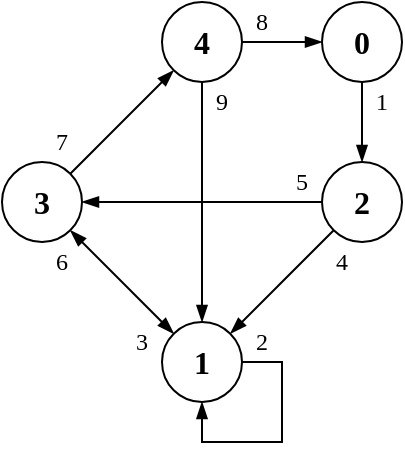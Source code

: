 <mxfile version="24.1.0" type="device">
  <diagram name="Страница — 1" id="YImroyyQGoQEcw-YtqCQ">
    <mxGraphModel dx="478" dy="260" grid="0" gridSize="10" guides="1" tooltips="1" connect="1" arrows="1" fold="1" page="1" pageScale="1" pageWidth="827" pageHeight="1169" math="0" shadow="0">
      <root>
        <mxCell id="0" />
        <mxCell id="1" parent="0" />
        <mxCell id="bkq48rS33NFkvsWlMVkS-1" value="&lt;font size=&quot;1&quot; face=&quot;Verdana&quot;&gt;&lt;b style=&quot;font-size: 16px;&quot;&gt;0&lt;/b&gt;&lt;/font&gt;" style="ellipse;whiteSpace=wrap;html=1;" parent="1" vertex="1">
          <mxGeometry x="320" y="200" width="40" height="40" as="geometry" />
        </mxCell>
        <mxCell id="bkq48rS33NFkvsWlMVkS-2" value="&lt;font size=&quot;1&quot; face=&quot;Verdana&quot;&gt;&lt;b style=&quot;font-size: 16px;&quot;&gt;2&lt;/b&gt;&lt;/font&gt;" style="ellipse;whiteSpace=wrap;html=1;" parent="1" vertex="1">
          <mxGeometry x="320" y="280" width="40" height="40" as="geometry" />
        </mxCell>
        <mxCell id="bkq48rS33NFkvsWlMVkS-3" value="&lt;font size=&quot;1&quot; face=&quot;Verdana&quot;&gt;&lt;b style=&quot;font-size: 16px;&quot;&gt;1&lt;/b&gt;&lt;/font&gt;" style="ellipse;whiteSpace=wrap;html=1;" parent="1" vertex="1">
          <mxGeometry x="240" y="360" width="40" height="40" as="geometry" />
        </mxCell>
        <mxCell id="bkq48rS33NFkvsWlMVkS-4" value="&lt;font size=&quot;1&quot; face=&quot;Verdana&quot;&gt;&lt;b style=&quot;font-size: 16px;&quot;&gt;3&lt;/b&gt;&lt;/font&gt;" style="ellipse;whiteSpace=wrap;html=1;" parent="1" vertex="1">
          <mxGeometry x="160" y="280" width="40" height="40" as="geometry" />
        </mxCell>
        <mxCell id="bkq48rS33NFkvsWlMVkS-5" value="&lt;font size=&quot;1&quot; face=&quot;Verdana&quot;&gt;&lt;b style=&quot;font-size: 16px;&quot;&gt;4&lt;/b&gt;&lt;/font&gt;" style="ellipse;whiteSpace=wrap;html=1;" parent="1" vertex="1">
          <mxGeometry x="240" y="200" width="40" height="40" as="geometry" />
        </mxCell>
        <mxCell id="bkq48rS33NFkvsWlMVkS-6" value="" style="endArrow=blockThin;html=1;rounded=0;exitX=0.5;exitY=1;exitDx=0;exitDy=0;entryX=0.5;entryY=0;entryDx=0;entryDy=0;endFill=1;" parent="1" source="bkq48rS33NFkvsWlMVkS-1" target="bkq48rS33NFkvsWlMVkS-2" edge="1">
          <mxGeometry width="50" height="50" relative="1" as="geometry">
            <mxPoint x="390" y="280" as="sourcePoint" />
            <mxPoint x="440" y="230" as="targetPoint" />
          </mxGeometry>
        </mxCell>
        <mxCell id="bkq48rS33NFkvsWlMVkS-7" value="" style="endArrow=blockThin;html=1;rounded=0;exitX=0;exitY=1;exitDx=0;exitDy=0;endFill=1;entryX=1;entryY=0;entryDx=0;entryDy=0;" parent="1" source="bkq48rS33NFkvsWlMVkS-2" target="bkq48rS33NFkvsWlMVkS-3" edge="1">
          <mxGeometry width="50" height="50" relative="1" as="geometry">
            <mxPoint x="349" y="248" as="sourcePoint" />
            <mxPoint x="280" y="330" as="targetPoint" />
          </mxGeometry>
        </mxCell>
        <mxCell id="bkq48rS33NFkvsWlMVkS-8" value="" style="endArrow=blockThin;html=1;rounded=0;endFill=1;exitX=0;exitY=0;exitDx=0;exitDy=0;entryX=1;entryY=1;entryDx=0;entryDy=0;startArrow=blockThin;startFill=1;" parent="1" source="bkq48rS33NFkvsWlMVkS-3" target="bkq48rS33NFkvsWlMVkS-4" edge="1">
          <mxGeometry width="50" height="50" relative="1" as="geometry">
            <mxPoint x="280" y="350" as="sourcePoint" />
            <mxPoint x="220" y="320" as="targetPoint" />
          </mxGeometry>
        </mxCell>
        <mxCell id="bkq48rS33NFkvsWlMVkS-9" value="" style="endArrow=blockThin;html=1;rounded=0;entryX=0;entryY=1;entryDx=0;entryDy=0;endFill=1;exitX=1;exitY=0;exitDx=0;exitDy=0;" parent="1" source="bkq48rS33NFkvsWlMVkS-4" target="bkq48rS33NFkvsWlMVkS-5" edge="1">
          <mxGeometry width="50" height="50" relative="1" as="geometry">
            <mxPoint x="259" y="325" as="sourcePoint" />
            <mxPoint x="170" y="270" as="targetPoint" />
          </mxGeometry>
        </mxCell>
        <mxCell id="bkq48rS33NFkvsWlMVkS-10" value="" style="endArrow=blockThin;html=1;rounded=0;entryX=0;entryY=0.5;entryDx=0;entryDy=0;endFill=1;exitX=1;exitY=0.5;exitDx=0;exitDy=0;" parent="1" source="bkq48rS33NFkvsWlMVkS-5" target="bkq48rS33NFkvsWlMVkS-1" edge="1">
          <mxGeometry width="50" height="50" relative="1" as="geometry">
            <mxPoint x="260" y="331" as="sourcePoint" />
            <mxPoint x="294" y="248" as="targetPoint" />
          </mxGeometry>
        </mxCell>
        <mxCell id="bkq48rS33NFkvsWlMVkS-11" value="" style="endArrow=blockThin;html=1;rounded=0;exitX=0;exitY=0.5;exitDx=0;exitDy=0;entryX=1;entryY=0.5;entryDx=0;entryDy=0;endFill=1;" parent="1" source="bkq48rS33NFkvsWlMVkS-2" target="bkq48rS33NFkvsWlMVkS-4" edge="1">
          <mxGeometry width="50" height="50" relative="1" as="geometry">
            <mxPoint x="230" y="320" as="sourcePoint" />
            <mxPoint x="250" y="280" as="targetPoint" />
          </mxGeometry>
        </mxCell>
        <mxCell id="bkq48rS33NFkvsWlMVkS-12" value="" style="endArrow=blockThin;html=1;rounded=0;exitX=0.5;exitY=1;exitDx=0;exitDy=0;entryX=0.5;entryY=0;entryDx=0;entryDy=0;endFill=1;" parent="1" source="bkq48rS33NFkvsWlMVkS-5" target="bkq48rS33NFkvsWlMVkS-3" edge="1">
          <mxGeometry width="50" height="50" relative="1" as="geometry">
            <mxPoint x="290" y="270" as="sourcePoint" />
            <mxPoint x="170" y="270" as="targetPoint" />
          </mxGeometry>
        </mxCell>
        <mxCell id="bkq48rS33NFkvsWlMVkS-13" value="" style="endArrow=blockThin;html=1;rounded=0;exitX=1;exitY=0.5;exitDx=0;exitDy=0;endFill=1;comic=0;curved=0;entryX=0.5;entryY=1;entryDx=0;entryDy=0;" parent="1" source="bkq48rS33NFkvsWlMVkS-3" target="bkq48rS33NFkvsWlMVkS-3" edge="1">
          <mxGeometry width="50" height="50" relative="1" as="geometry">
            <mxPoint x="300" y="440" as="sourcePoint" />
            <mxPoint x="230" y="410" as="targetPoint" />
            <Array as="points">
              <mxPoint x="300" y="380" />
              <mxPoint x="300" y="400" />
              <mxPoint x="300" y="420" />
              <mxPoint x="260" y="420" />
            </Array>
          </mxGeometry>
        </mxCell>
        <mxCell id="bkq48rS33NFkvsWlMVkS-14" value="&lt;font face=&quot;Verdana&quot;&gt;1&lt;/font&gt;" style="text;html=1;align=center;verticalAlign=middle;whiteSpace=wrap;rounded=0;" parent="1" vertex="1">
          <mxGeometry x="340" y="240" width="20" height="20" as="geometry" />
        </mxCell>
        <mxCell id="bkq48rS33NFkvsWlMVkS-15" value="&lt;font face=&quot;Verdana&quot;&gt;2&lt;/font&gt;" style="text;html=1;align=center;verticalAlign=middle;whiteSpace=wrap;rounded=0;" parent="1" vertex="1">
          <mxGeometry x="280" y="360" width="20" height="20" as="geometry" />
        </mxCell>
        <mxCell id="bkq48rS33NFkvsWlMVkS-16" value="&lt;font face=&quot;Verdana&quot;&gt;3&lt;/font&gt;" style="text;html=1;align=center;verticalAlign=middle;whiteSpace=wrap;rounded=0;" parent="1" vertex="1">
          <mxGeometry x="220" y="360" width="20" height="20" as="geometry" />
        </mxCell>
        <mxCell id="bkq48rS33NFkvsWlMVkS-17" value="&lt;font face=&quot;Verdana&quot;&gt;4&lt;/font&gt;" style="text;html=1;align=center;verticalAlign=middle;whiteSpace=wrap;rounded=0;" parent="1" vertex="1">
          <mxGeometry x="320" y="320" width="20" height="20" as="geometry" />
        </mxCell>
        <mxCell id="bkq48rS33NFkvsWlMVkS-18" value="&lt;font face=&quot;Verdana&quot;&gt;5&lt;/font&gt;" style="text;html=1;align=center;verticalAlign=middle;whiteSpace=wrap;rounded=0;" parent="1" vertex="1">
          <mxGeometry x="300" y="280" width="20" height="20" as="geometry" />
        </mxCell>
        <mxCell id="bkq48rS33NFkvsWlMVkS-19" value="&lt;font face=&quot;Verdana&quot;&gt;6&lt;/font&gt;" style="text;html=1;align=center;verticalAlign=middle;whiteSpace=wrap;rounded=0;" parent="1" vertex="1">
          <mxGeometry x="180" y="320" width="20" height="20" as="geometry" />
        </mxCell>
        <mxCell id="bkq48rS33NFkvsWlMVkS-20" value="&lt;font face=&quot;Verdana&quot;&gt;7&lt;/font&gt;" style="text;html=1;align=center;verticalAlign=middle;whiteSpace=wrap;rounded=0;" parent="1" vertex="1">
          <mxGeometry x="180" y="260" width="20" height="20" as="geometry" />
        </mxCell>
        <mxCell id="bkq48rS33NFkvsWlMVkS-21" value="&lt;font face=&quot;Verdana&quot;&gt;8&lt;/font&gt;" style="text;html=1;align=center;verticalAlign=middle;whiteSpace=wrap;rounded=0;" parent="1" vertex="1">
          <mxGeometry x="280" y="200" width="20" height="20" as="geometry" />
        </mxCell>
        <mxCell id="bkq48rS33NFkvsWlMVkS-22" value="&lt;font face=&quot;Verdana&quot;&gt;9&lt;/font&gt;" style="text;html=1;align=center;verticalAlign=middle;whiteSpace=wrap;rounded=0;" parent="1" vertex="1">
          <mxGeometry x="260" y="240" width="20" height="20" as="geometry" />
        </mxCell>
      </root>
    </mxGraphModel>
  </diagram>
</mxfile>
